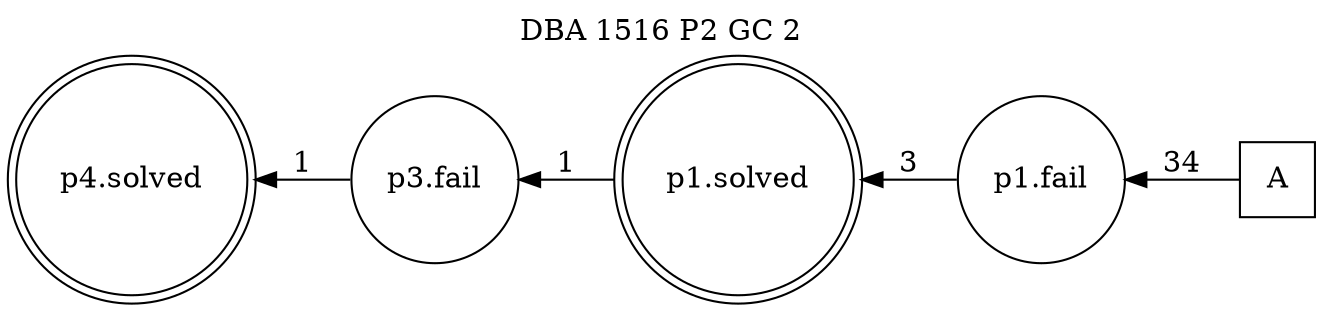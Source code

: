 digraph DBA_1516_P2_GC_2_GOOD {
labelloc="tl"
label= " DBA 1516 P2 GC 2 "
rankdir="RL";
graph [ size=" 10 , 10 !"]

"A" [shape="square" label="A"]
"p1.fail" [shape="circle" label="p1.fail"]
"p1.solved" [shape="doublecircle" label="p1.solved"]
"p3.fail" [shape="circle" label="p3.fail"]
"p4.solved" [shape="doublecircle" label="p4.solved"]
"A" -> "p1.fail" [ label=34]
"p1.fail" -> "p1.solved" [ label=3]
"p1.solved" -> "p3.fail" [ label=1]
"p3.fail" -> "p4.solved" [ label=1]
}
